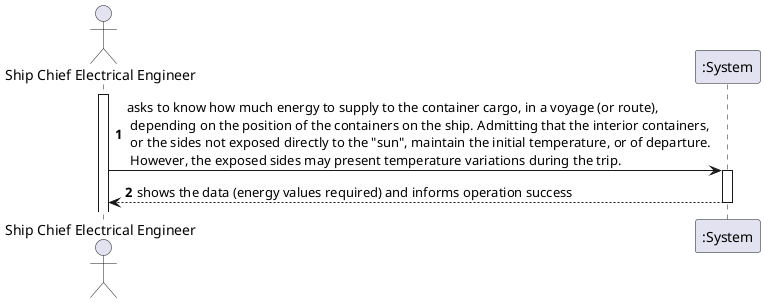 @startuml
'https://plantuml.com/sequence-diagram

autonumber

actor "Ship Chief Electrical Engineer" as SCEE
activate SCEE

SCEE -> ":System": asks to know how much energy to supply to the container cargo, in a voyage (or route),\n depending on the position of the containers on the ship. Admitting that the interior containers,\n or the sides not exposed directly to the "sun", maintain the initial temperature, or of departure.\n However, the exposed sides may present temperature variations during the trip.
activate ":System"
":System" --> SCEE : shows the data (energy values required) and informs operation success
deactivate ":System"
@enduml